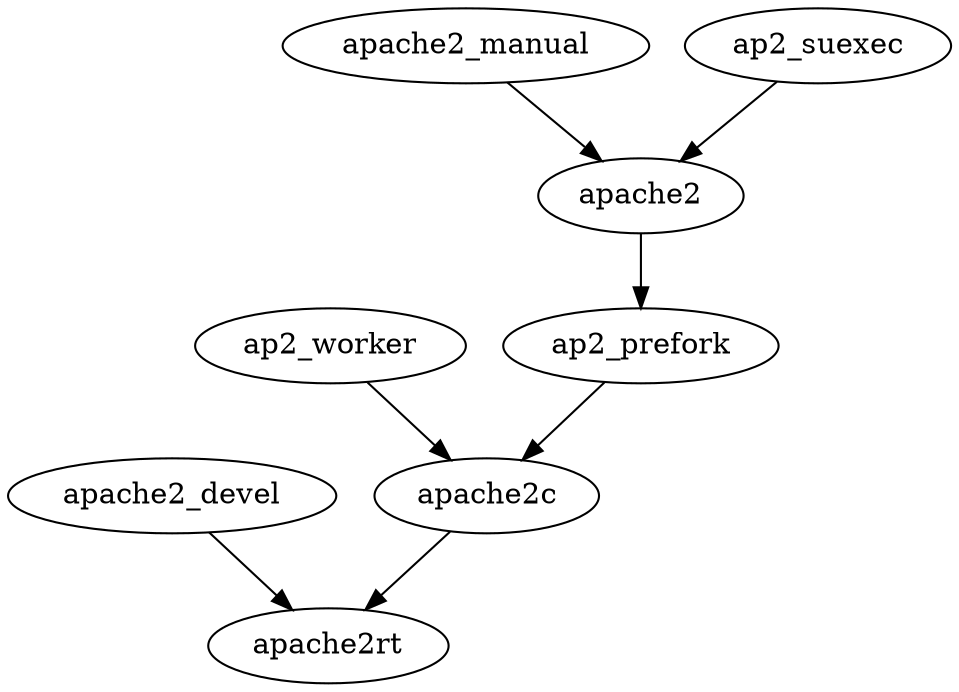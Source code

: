 digraph csw {
    subgraph core {
        style=filled;
        color=lightgrey;
        apache2 -> ap2_prefork -> apache2c -> apache2rt;
        label = "core packages";
    }
    apache2_devel -> apache2rt;
    apache2_manual -> apache2;
    ap2_suexec -> apache2;
    ap2_worker -> apache2c;
}
